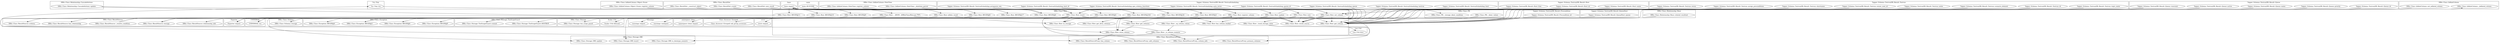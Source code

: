 digraph {
graph [overlap=false]
subgraph cluster_DBIx_Class_Relationship_CascadeActions {
	label="DBIx::Class::Relationship::CascadeActions";
	"DBIx::Class::Relationship::CascadeActions::update";
}
subgraph cluster_DBIx_Class_InflateColumn_DateTime {
	label="DBIx::Class::InflateColumn::DateTime";
	"DBIx::Class::InflateColumn::DateTime::register_column";
	"DBIx::Class::InflateColumn::DateTime::_datetime_parser";
}
subgraph cluster_DBIx_Class_InflateColumn_Object_Enum {
	label="DBIx::Class::InflateColumn::Object::Enum";
	"DBIx::Class::InflateColumn::Object::Enum::register_column";
}
subgraph cluster_DBIx_Class_ResultSet {
	label="DBIx::Class::ResultSet";
	"DBIx::Class::ResultSet::_construct_object";
	"DBIx::Class::ResultSet::new_result";
	"DBIx::Class::ResultSet::create";
}
subgraph cluster_Tapper_Schema_TestrunDB_Result_TestrunScheduling {
	label="Tapper::Schema::TestrunDB::Result::TestrunScheduling";
	"Tapper::Schema::TestrunDB::Result::TestrunScheduling::host";
	"Tapper::Schema::TestrunDB::Result::TestrunScheduling::gen_schema_functions";
	"Tapper::Schema::TestrunDB::Result::TestrunScheduling::prioqueue_seq";
	"Tapper::Schema::TestrunDB::Result::TestrunScheduling::auto_rerun";
	"Tapper::Schema::TestrunDB::Result::TestrunScheduling::host_id";
	"Tapper::Schema::TestrunDB::Result::TestrunScheduling::queue_id";
	"Tapper::Schema::TestrunDB::Result::TestrunScheduling::queue";
	"Tapper::Schema::TestrunDB::Result::TestrunScheduling::testrun";
}
subgraph cluster_List_Util {
	label="List::Util";
	"List::Util::first";
}
subgraph cluster_Try_Tiny {
	label="Try::Tiny";
	"Try::Tiny::try";
}
subgraph cluster_DBIx_Class_InflateColumn {
	label="DBIx::Class::InflateColumn";
	"DBIx::Class::InflateColumn::set_inflated_column";
	"DBIx::Class::InflateColumn::_deflated_column";
}
subgraph cluster_DBIx_Class_Storage_TxnScopeGuard {
	label="DBIx::Class::Storage::TxnScopeGuard";
	"DBIx::Class::Storage::TxnScopeGuard::DESTROY";
	"DBIx::Class::Storage::TxnScopeGuard::commit";
}
subgraph cluster_UNIVERSAL {
	label="UNIVERSAL";
	"UNIVERSAL::isa";
}
subgraph cluster_namespace_clean {
	label="namespace::clean";
	"namespace::clean::import";
}
subgraph cluster_DBIx_Class_Exception {
	label="DBIx::Class::Exception";
	"DBIx::Class::Exception::BEGIN@9";
	"DBIx::Class::Exception::BEGIN@6";
	"DBIx::Class::Exception::BEGIN@3";
	"DBIx::Class::Exception::BEGIN@4";
}
subgraph cluster_base {
	label="base";
	"base::import";
}
subgraph cluster_DBIx_Class_Storage {
	label="DBIx::Class::Storage";
	"DBIx::Class::Storage::txn_scope_guard";
}
subgraph cluster_Tapper_Schema_TestrunDB_Result_Host {
	label="Tapper::Schema::TestrunDB::Result::Host";
	"Tapper::Schema::TestrunDB::Result::Host::free";
	"Tapper::Schema::TestrunDB::Result::Host::id";
	"Tapper::Schema::TestrunDB::Result::Host::name";
}
subgraph cluster_DBIx_Class_ResultSourceProxy {
	label="DBIx::Class::ResultSourceProxy";
	"DBIx::Class::ResultSourceProxy::primary_columns";
	"DBIx::Class::ResultSourceProxy::column_info";
	"DBIx::Class::ResultSourceProxy::has_column";
	"DBIx::Class::ResultSourceProxy::add_columns";
}
subgraph cluster_Exporter {
	label="Exporter";
	"Exporter::import";
}
subgraph cluster_Tapper_Schema_TestrunDB_Result_Testrun {
	label="Tapper::Schema::TestrunDB::Result::Testrun";
	"Tapper::Schema::TestrunDB::Result::Testrun::rerun";
	"Tapper::Schema::TestrunDB::Result::Testrun::shortname";
	"Tapper::Schema::TestrunDB::Result::Testrun::owner_user_id";
	"Tapper::Schema::TestrunDB::Result::Testrun::assign_preconditions";
	"Tapper::Schema::TestrunDB::Result::Testrun::notes";
	"Tapper::Schema::TestrunDB::Result::Testrun::scenario_element";
	"Tapper::Schema::TestrunDB::Result::Testrun::id";
	"Tapper::Schema::TestrunDB::Result::Testrun::topic_name";
}
subgraph cluster_DBIx_Class_PK {
	label="DBIx::Class::PK";
	"DBIx::Class::PK::_storage_ident_condition";
	"DBIx::Class::PK::_ident_values";
}
subgraph cluster_DBIx_Class_ResultSource {
	label="DBIx::Class::ResultSource";
	"DBIx::Class::ResultSource::has_relationship";
	"DBIx::Class::ResultSource::schema";
	"DBIx::Class::ResultSource::_resolve_condition";
	"DBIx::Class::ResultSource::storage";
	"DBIx::Class::ResultSource::relationship_info";
}
subgraph cluster_warnings {
	label="warnings";
	"warnings::unimport";
	"warnings::import";
}
subgraph cluster_Tapper_Schema_TestrunDB_Result_Queue {
	label="Tapper::Schema::TestrunDB::Result::Queue";
	"Tapper::Schema::TestrunDB::Result::Queue::name";
	"Tapper::Schema::TestrunDB::Result::Queue::runcount";
	"Tapper::Schema::TestrunDB::Result::Queue::priority";
	"Tapper::Schema::TestrunDB::Result::Queue::id";
	"Tapper::Schema::TestrunDB::Result::Queue::active";
}
subgraph cluster_Tapper_Schema_TestrunDB_Result_Precondition {
	label="Tapper::Schema::TestrunDB::Result::Precondition";
	"Tapper::Schema::TestrunDB::Result::Precondition::id";
}
subgraph cluster_DBIx_Class_Schema {
	label="DBIx::Class::Schema";
	"DBIx::Class::Schema::storage";
}
subgraph cluster_Scalar_Util {
	label="Scalar::Util";
	"Scalar::Util::blessed";
}
subgraph cluster_Tapper_Schema_TestrunDB_Result_QueueHost {
	label="Tapper::Schema::TestrunDB::Result::QueueHost";
	"Tapper::Schema::TestrunDB::Result::QueueHost::queue";
}
subgraph cluster_DBIx_Class_Row {
	label="DBIx::Class::Row";
	"DBIx::Class::Row::_is_column_numeric";
	"DBIx::Class::Row::BEGIN@3";
	"DBIx::Class::Row::get_column";
	"DBIx::Class::Row::_track_storage_value";
	"DBIx::Class::Row::new";
	"DBIx::Class::Row::BEGIN@10";
	"DBIx::Class::Row::inflate_result";
	"DBIx::Class::Row::in_storage";
	"DBIx::Class::Row::update";
	"DBIx::Class::Row::has_column_loaded";
	"DBIx::Class::Row::result_source";
	"DBIx::Class::Row::__ANON__[DBIx/Class/Row.pm:797]";
	"DBIx::Class::Row::BEGIN@8";
	"DBIx::Class::Row::insert";
	"DBIx::Class::Row::_eq_column_values";
	"DBIx::Class::Row::BEGIN@17";
	"DBIx::Class::Row::BEGIN@4";
	"DBIx::Class::Row::BEGIN@24";
	"DBIx::Class::Row::BEGIN@343";
	"DBIx::Class::Row::get_columns";
	"DBIx::Class::Row::BEGIN@6";
	"DBIx::Class::Row::get_dirty_columns";
	"DBIx::Class::Row::store_column";
	"DBIx::Class::Row::BEGIN@9";
	"DBIx::Class::Row::register_column";
	"DBIx::Class::Row::set_column";
	"DBIx::Class::Row::BEGIN@11";
}
subgraph cluster_strict {
	label="strict";
	"strict::import";
}
subgraph cluster_Class_Accessor_Grouped {
	label="Class::Accessor::Grouped";
	"Class::Accessor::Grouped::mk_group_accessors";
}
subgraph cluster_main {
	label="main";
	"main::RUNTIME";
}
subgraph cluster_DBIx_Class_Storage_DBI {
	label="DBIx::Class::Storage::DBI";
	"DBIx::Class::Storage::DBI::insert";
	"DBIx::Class::Storage::DBI::is_datatype_numeric";
	"DBIx::Class::Storage::DBI::update";
}
subgraph cluster_DBIx_Class_Relationship_Base {
	label="DBIx::Class::Relationship::Base";
	"DBIx::Class::Relationship::Base::related_resultset";
}
"DBIx::Class::ResultSet::_construct_object" -> "DBIx::Class::Row::inflate_result";
"DBIx::Class::Row::_is_column_numeric" -> "Try::Tiny::try";
"base::import" -> "DBIx::Class::Row::BEGIN@4";
"DBIx::Class::Row::BEGIN@10" -> "Exporter::import";
"DBIx::Class::Row::BEGIN@11" -> "Exporter::import";
"DBIx::Class::Row::BEGIN@9" -> "Exporter::import";
"base::import" -> "DBIx::Class::Row::BEGIN@6";
"Tapper::Schema::TestrunDB::Result::Queue::runcount" -> "DBIx::Class::Row::set_column";
"DBIx::Class::InflateColumn::set_inflated_column" -> "DBIx::Class::Row::set_column";
"Tapper::Schema::TestrunDB::Result::Host::free" -> "DBIx::Class::Row::set_column";
"Tapper::Schema::TestrunDB::Result::TestrunScheduling::prioqueue_seq" -> "DBIx::Class::Row::set_column";
"Tapper::Schema::TestrunDB::Result::TestrunScheduling::host_id" -> "DBIx::Class::Row::set_column";
"DBIx::Class::Row::_is_column_numeric" -> "DBIx::Class::ResultSourceProxy::column_info";
"DBIx::Class::Row::new" -> "DBIx::Class::ResultSourceProxy::column_info";
"DBIx::Class::Row::insert" -> "Scalar::Util::blessed";
"Try::Tiny::try" -> "DBIx::Class::Row::__ANON__[DBIx/Class/Row.pm:797]";
"DBIx::Class::Row::insert" -> "DBIx::Class::ResultSource::storage";
"DBIx::Class::Row::update" -> "DBIx::Class::ResultSource::storage";
"DBIx::Class::Row::insert" -> "DBIx::Class::Storage::TxnScopeGuard::DESTROY";
"DBIx::Class::Row::BEGIN@8" -> "DBIx::Class::Exception::BEGIN@3";
"DBIx::Class::Row::__ANON__[DBIx/Class/Row.pm:797]" -> "DBIx::Class::ResultSource::schema";
"DBIx::Class::Row::_is_column_numeric" -> "DBIx::Class::Storage::DBI::is_datatype_numeric";
"base::import" -> "DBIx::Class::Row::BEGIN@343";
"DBIx::Class::Row::_track_storage_value" -> "DBIx::Class::ResultSourceProxy::primary_columns";
"DBIx::Class::Row::update" -> "DBIx::Class::PK::_storage_ident_condition";
"DBIx::Class::Row::set_column" -> "DBIx::Class::Row::_track_storage_value";
"DBIx::Class::Row::BEGIN@6" -> "base::import";
"DBIx::Class::Row::insert" -> "DBIx::Class::Row::in_storage";
"DBIx::Class::Row::inflate_result" -> "DBIx::Class::Row::in_storage";
"DBIx::Class::Row::set_column" -> "DBIx::Class::Row::in_storage";
"DBIx::Class::Row::update" -> "DBIx::Class::Row::in_storage";
"base::import" -> "DBIx::Class::Row::BEGIN@8";
"DBIx::Class::Row::BEGIN@4" -> "warnings::import";
"base::import" -> "DBIx::Class::Row::BEGIN@24";
"DBIx::Class::Row::get_columns" -> "DBIx::Class::InflateColumn::_deflated_column";
"Tapper::Schema::TestrunDB::Result::Queue::name" -> "DBIx::Class::Row::get_column";
"DBIx::Class::PK::_ident_values" -> "DBIx::Class::Row::get_column";
"Tapper::Schema::TestrunDB::Result::TestrunScheduling::auto_rerun" -> "DBIx::Class::Row::get_column";
"Tapper::Schema::TestrunDB::Result::Testrun::shortname" -> "DBIx::Class::Row::get_column";
"Tapper::Schema::TestrunDB::Result::Queue::runcount" -> "DBIx::Class::Row::get_column";
"Tapper::Schema::TestrunDB::Result::Host::free" -> "DBIx::Class::Row::get_column";
"Tapper::Schema::TestrunDB::Result::Testrun::owner_user_id" -> "DBIx::Class::Row::get_column";
"Tapper::Schema::TestrunDB::Result::Precondition::id" -> "DBIx::Class::Row::get_column";
"Tapper::Schema::TestrunDB::Result::Testrun::id" -> "DBIx::Class::Row::get_column";
"Tapper::Schema::TestrunDB::Result::Queue::id" -> "DBIx::Class::Row::get_column";
"Tapper::Schema::TestrunDB::Result::Host::id" -> "DBIx::Class::Row::get_column";
"Tapper::Schema::TestrunDB::Result::Queue::active" -> "DBIx::Class::Row::get_column";
"Tapper::Schema::TestrunDB::Result::TestrunScheduling::host_id" -> "DBIx::Class::Row::get_column";
"Tapper::Schema::TestrunDB::Result::TestrunScheduling::queue_id" -> "DBIx::Class::Row::get_column";
"Tapper::Schema::TestrunDB::Result::Queue::priority" -> "DBIx::Class::Row::get_column";
"Tapper::Schema::TestrunDB::Result::Testrun::notes" -> "DBIx::Class::Row::get_column";
"DBIx::Class::Row::set_column" -> "DBIx::Class::Row::get_column";
"DBIx::Class::ResultSource::_resolve_condition" -> "DBIx::Class::Row::get_column";
"Tapper::Schema::TestrunDB::Result::Host::name" -> "DBIx::Class::Row::get_column";
"Tapper::Schema::TestrunDB::Result::Testrun::topic_name" -> "DBIx::Class::Row::get_column";
"DBIx::Class::Row::update" -> "DBIx::Class::Storage::DBI::update";
"DBIx::Class::Row::BEGIN@8" -> "DBIx::Class::Exception::BEGIN@4";
"DBIx::Class::Row::__ANON__[DBIx/Class/Row.pm:797]" -> "DBIx::Class::Schema::storage";
"DBIx::Class::Row::update" -> "DBIx::Class::Row::get_dirty_columns";
"DBIx::Class::Row::_eq_column_values" -> "DBIx::Class::Row::_is_column_numeric";
"DBIx::Class::ResultSet::new_result" -> "DBIx::Class::Row::new";
"base::import" -> "DBIx::Class::Row::BEGIN@10";
"base::import" -> "DBIx::Class::Row::BEGIN@17";
"DBIx::Class::Row::BEGIN@24" -> "namespace::clean::import";
"DBIx::Class::Row::BEGIN@3" -> "strict::import";
"DBIx::Class::Row::BEGIN@8" -> "DBIx::Class::Exception::BEGIN@6";
"DBIx::Class::Row::BEGIN@343" -> "warnings::unimport";
"Tapper::Schema::TestrunDB::Result::QueueHost::queue" -> "DBIx::Class::Row::result_source";
"DBIx::Class::Row::new" -> "DBIx::Class::Row::result_source";
"DBIx::Class::InflateColumn::DateTime::_datetime_parser" -> "DBIx::Class::Row::result_source";
"Tapper::Schema::TestrunDB::Result::Testrun::assign_preconditions" -> "DBIx::Class::Row::result_source";
"DBIx::Class::Relationship::Base::related_resultset" -> "DBIx::Class::Row::result_source";
"Tapper::Schema::TestrunDB::Result::TestrunScheduling::queue" -> "DBIx::Class::Row::result_source";
"DBIx::Class::Row::update" -> "DBIx::Class::Row::result_source";
"Tapper::Schema::TestrunDB::Result::TestrunScheduling::testrun" -> "DBIx::Class::Row::result_source";
"DBIx::Class::Row::__ANON__[DBIx/Class/Row.pm:797]" -> "DBIx::Class::Row::result_source";
"Tapper::Schema::TestrunDB::Result::TestrunScheduling::host" -> "DBIx::Class::Row::result_source";
"Tapper::Schema::TestrunDB::Result::TestrunScheduling::gen_schema_functions" -> "DBIx::Class::Row::result_source";
"DBIx::Class::Row::insert" -> "DBIx::Class::Row::result_source";
"Tapper::Schema::TestrunDB::Result::Testrun::rerun" -> "DBIx::Class::Row::result_source";
"Tapper::Schema::TestrunDB::Result::Testrun::scenario_element" -> "DBIx::Class::Row::result_source";
"DBIx::Class::Row::set_column" -> "DBIx::Class::Row::result_source";
"DBIx::Class::Relationship::CascadeActions::update" -> "DBIx::Class::Row::result_source";
"DBIx::Class::Row::insert" -> "DBIx::Class::Storage::txn_scope_guard";
"base::import" -> "DBIx::Class::Row::BEGIN@11";
"DBIx::Class::Row::set_column" -> "DBIx::Class::Row::has_column_loaded";
"DBIx::Class::ResultSource::_resolve_condition" -> "DBIx::Class::Row::has_column_loaded";
"DBIx::Class::Row::insert" -> "DBIx::Class::Storage::DBI::insert";
"DBIx::Class::Row::set_column" -> "DBIx::Class::Row::_eq_column_values";
"base::import" -> "DBIx::Class::Row::BEGIN@3";
"DBIx::Class::Row::register_column" -> "Class::Accessor::Grouped::mk_group_accessors";
"Tapper::Schema::TestrunDB::Result::Testrun::assign_preconditions" -> "DBIx::Class::Row::insert";
"DBIx::Class::ResultSet::create" -> "DBIx::Class::Row::insert";
"Tapper::Schema::TestrunDB::Result::Testrun::rerun" -> "DBIx::Class::Row::insert";
"main::RUNTIME" -> "DBIx::Class::Row::insert";
"DBIx::Class::Row::new" -> "DBIx::Class::ResultSource::relationship_info";
"DBIx::Class::Row::insert" -> "DBIx::Class::Row::get_columns";
"base::import" -> "DBIx::Class::Row::BEGIN@9";
"DBIx::Class::Row::store_column" -> "DBIx::Class::ResultSourceProxy::has_column";
"DBIx::Class::Row::new" -> "DBIx::Class::ResultSourceProxy::has_column";
"DBIx::Class::InflateColumn::DateTime::register_column" -> "DBIx::Class::Row::register_column";
"DBIx::Class::InflateColumn::Object::Enum::register_column" -> "DBIx::Class::Row::register_column";
"DBIx::Class::ResultSourceProxy::add_columns" -> "DBIx::Class::Row::register_column";
"DBIx::Class::Row::insert" -> "DBIx::Class::ResultSource::has_relationship";
"DBIx::Class::Row::inflate_result" -> "UNIVERSAL::isa";
"DBIx::Class::Row::insert" -> "UNIVERSAL::isa";
"DBIx::Class::Row::get_columns" -> "DBIx::Class::Row::store_column";
"DBIx::Class::Row::insert" -> "DBIx::Class::Row::store_column";
"DBIx::Class::Row::set_column" -> "DBIx::Class::Row::store_column";
"DBIx::Class::Row::new" -> "DBIx::Class::Row::store_column";
"DBIx::Class::Row::BEGIN@8" -> "DBIx::Class::Exception::BEGIN@9";
"DBIx::Class::Row::insert" -> "DBIx::Class::Storage::TxnScopeGuard::commit";
"DBIx::Class::Relationship::CascadeActions::update" -> "DBIx::Class::Row::update";
"DBIx::Class::Row::_track_storage_value" -> "List::Util::first";
}
